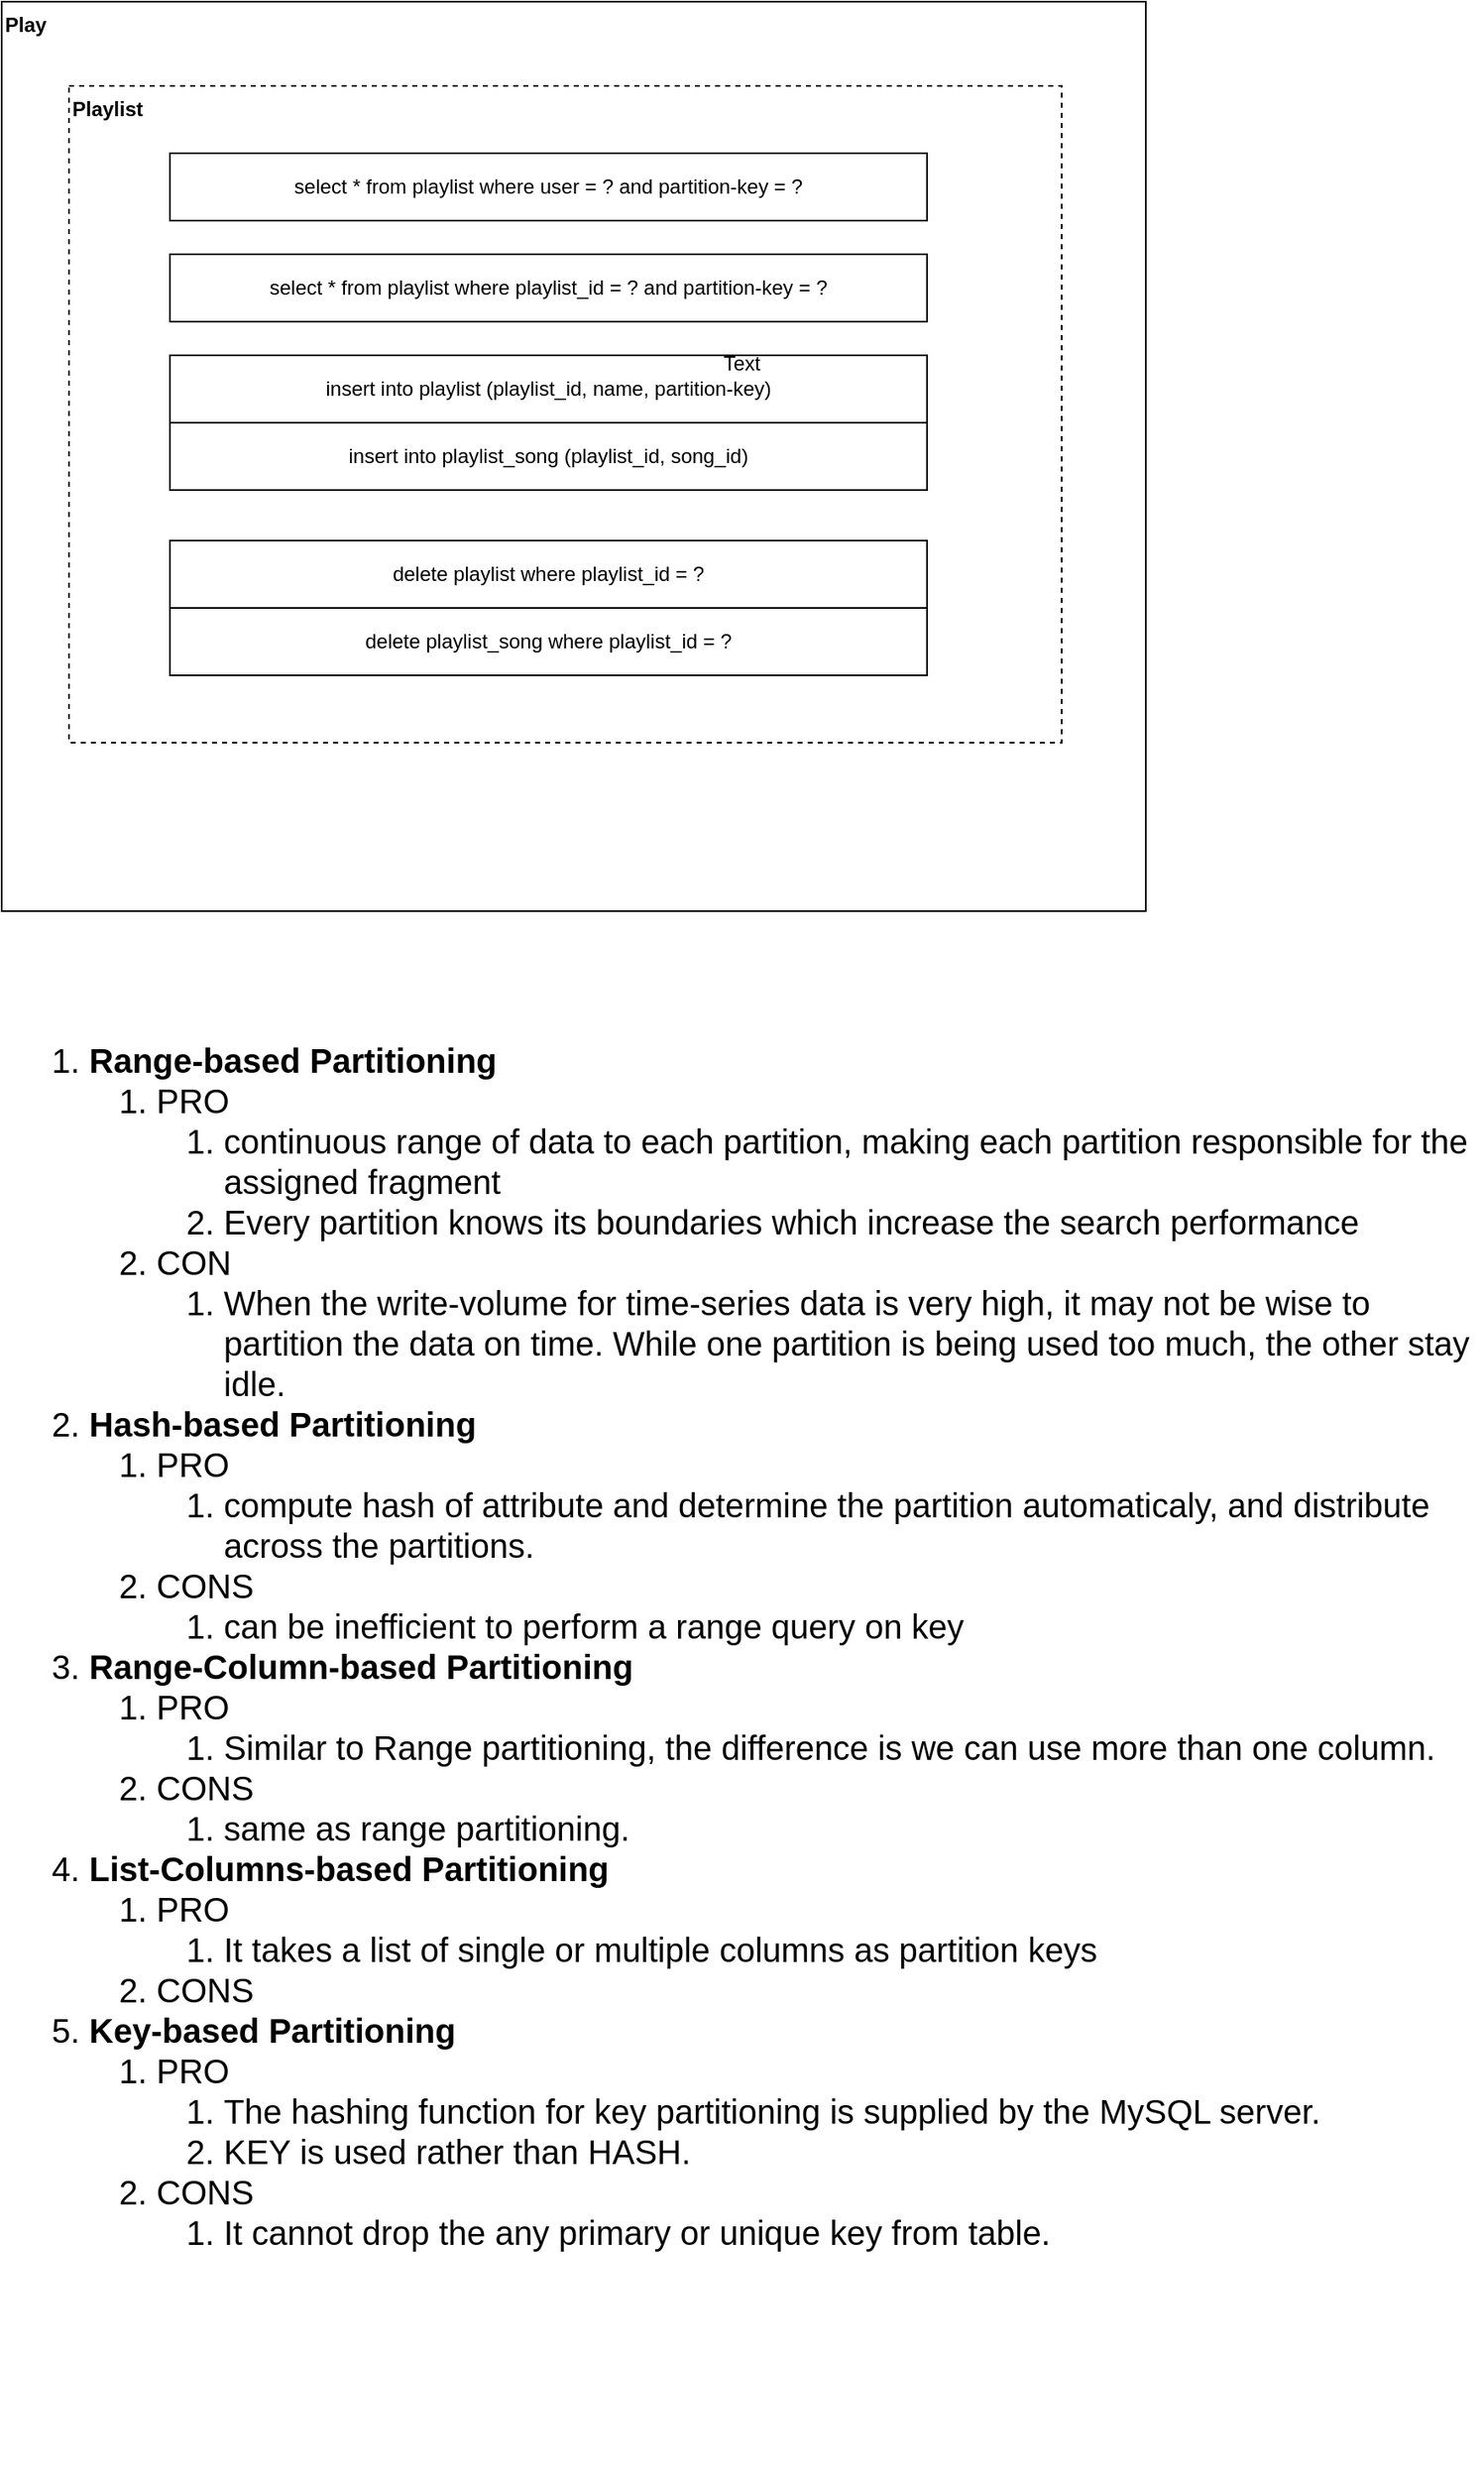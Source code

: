 <mxfile version="22.1.22" type="embed">
  <diagram name="Page-1" id="c4acf3e9-155e-7222-9cf6-157b1a14988f">
    <mxGraphModel dx="1288" dy="1612" grid="1" gridSize="10" guides="1" tooltips="1" connect="1" arrows="1" fold="1" page="0" pageScale="1" pageWidth="850" pageHeight="1100" background="none" math="0" shadow="0">
      <root>
        <mxCell id="0" />
        <mxCell id="1" parent="0" />
        <mxCell id="J_87TDdWaZLhvV1NkpfK-1" value="Play" style="rounded=0;whiteSpace=wrap;html=1;align=left;verticalAlign=top;fontStyle=1" parent="1" vertex="1">
          <mxGeometry x="-10" y="-800" width="680" height="540" as="geometry" />
        </mxCell>
        <mxCell id="NxVjPYoNFYyn3bsQmdru-5" value="Playlist" style="rounded=0;whiteSpace=wrap;html=1;align=left;verticalAlign=top;dashed=1;fontStyle=1" parent="1" vertex="1">
          <mxGeometry x="30" y="-750" width="590" height="390" as="geometry" />
        </mxCell>
        <mxCell id="NxVjPYoNFYyn3bsQmdru-6" value="select * from playlist where user = ? and partition-key = ?" style="rounded=0;whiteSpace=wrap;html=1;" parent="1" vertex="1">
          <mxGeometry x="90" y="-710" width="450" height="40" as="geometry" />
        </mxCell>
        <mxCell id="NxVjPYoNFYyn3bsQmdru-7" value="select * from playlist where playlist_id = ? and partition-key = ?" style="rounded=0;whiteSpace=wrap;html=1;" parent="1" vertex="1">
          <mxGeometry x="90" y="-650" width="450" height="40" as="geometry" />
        </mxCell>
        <mxCell id="sFGH5UeLvlSR75vzRJCh-1" value="insert into playlist (playlist_id, name, partition-key)" style="rounded=0;whiteSpace=wrap;html=1;" parent="1" vertex="1">
          <mxGeometry x="90" y="-590" width="450" height="40" as="geometry" />
        </mxCell>
        <mxCell id="sFGH5UeLvlSR75vzRJCh-2" value="delete playlist where playlist_id = ?" style="rounded=0;whiteSpace=wrap;html=1;" parent="1" vertex="1">
          <mxGeometry x="90" y="-480" width="450" height="40" as="geometry" />
        </mxCell>
        <mxCell id="sFGH5UeLvlSR75vzRJCh-3" value="insert into playlist_song (playlist_id, song_id)" style="rounded=0;whiteSpace=wrap;html=1;" parent="1" vertex="1">
          <mxGeometry x="90" y="-550" width="450" height="40" as="geometry" />
        </mxCell>
        <mxCell id="sFGH5UeLvlSR75vzRJCh-4" value="delete playlist_song where playlist_id = ?" style="rounded=0;whiteSpace=wrap;html=1;" parent="1" vertex="1">
          <mxGeometry x="90" y="-440" width="450" height="40" as="geometry" />
        </mxCell>
        <mxCell id="Yj5QapoX9JcFzfpiWEdy-1" value="&lt;ol style=&quot;font-size: 20px;&quot;&gt;&lt;li style=&quot;font-size: 20px;&quot;&gt;&lt;b&gt;Range-based Partitioning&lt;/b&gt;&lt;/li&gt;&lt;ol style=&quot;font-size: 20px;&quot;&gt;&lt;li style=&quot;font-size: 20px;&quot;&gt;PRO&lt;/li&gt;&lt;ol style=&quot;font-size: 20px;&quot;&gt;&lt;li style=&quot;font-size: 20px;&quot;&gt;continuous range of data to each partition, making each partition responsible for the assigned fragment&lt;/li&gt;&lt;li style=&quot;font-size: 20px;&quot;&gt;Every partition knows its boundaries which increase the search performance&lt;/li&gt;&lt;/ol&gt;&lt;li style=&quot;font-size: 20px;&quot;&gt;CON&lt;/li&gt;&lt;ol style=&quot;font-size: 20px;&quot;&gt;&lt;li style=&quot;font-size: 20px;&quot;&gt;When the write-volume for time-series data is very high, it may not be wise to partition the data on time. While one partition is being used too much, the other stay idle.&lt;br style=&quot;font-size: 20px;&quot;&gt;&lt;/li&gt;&lt;/ol&gt;&lt;/ol&gt;&lt;li style=&quot;font-size: 20px;&quot;&gt;&lt;b&gt;Hash-based Partitioning &lt;/b&gt;&lt;br style=&quot;font-size: 20px;&quot;&gt;&lt;/li&gt;&lt;ol style=&quot;font-size: 20px;&quot;&gt;&lt;li style=&quot;font-size: 20px;&quot;&gt;PRO&lt;/li&gt;&lt;ol style=&quot;font-size: 20px;&quot;&gt;&lt;li style=&quot;font-size: 20px;&quot;&gt;compute hash of attribute and determine the partition automaticaly, and distribute across the partitions.&lt;br style=&quot;font-size: 20px;&quot;&gt;&lt;/li&gt;&lt;/ol&gt;&lt;li style=&quot;font-size: 20px;&quot;&gt;CONS&lt;/li&gt;&lt;ol style=&quot;font-size: 20px;&quot;&gt;&lt;li style=&quot;font-size: 20px;&quot;&gt;can be inefficient to perform a range query on key&lt;/li&gt;&lt;/ol&gt;&lt;/ol&gt;&lt;li style=&quot;font-size: 20px;&quot;&gt;&lt;b&gt;Range-Column-based Partitioning&lt;/b&gt;&lt;/li&gt;&lt;ol style=&quot;font-size: 20px;&quot;&gt;&lt;li style=&quot;font-size: 20px;&quot;&gt;PRO&lt;/li&gt;&lt;ol style=&quot;font-size: 20px;&quot;&gt;&lt;li style=&quot;font-size: 20px;&quot;&gt;Similar to Range partitioning, the difference is we can use more than one column.&lt;/li&gt;&lt;/ol&gt;&lt;li style=&quot;font-size: 20px;&quot;&gt;CONS&lt;/li&gt;&lt;ol&gt;&lt;li style=&quot;font-size: 20px;&quot;&gt;same as range partitioning.&lt;/li&gt;&lt;/ol&gt;&lt;/ol&gt;&lt;li style=&quot;font-size: 20px;&quot;&gt;&lt;b&gt;List-Columns-based Partitioning&lt;/b&gt;&lt;/li&gt;&lt;ol&gt;&lt;li style=&quot;font-size: 20px;&quot;&gt;PRO&lt;/li&gt;&lt;ol&gt;&lt;li style=&quot;font-size: 20px;&quot;&gt;It takes a list of single or multiple columns as partition keys&lt;br&gt;&lt;/li&gt;&lt;/ol&gt;&lt;li style=&quot;font-size: 20px;&quot;&gt;CONS&lt;/li&gt;&lt;/ol&gt;&lt;li style=&quot;font-size: 20px;&quot;&gt;&lt;b&gt;Key-based Partitioning&lt;/b&gt;&lt;/li&gt;&lt;ol&gt;&lt;li style=&quot;font-size: 20px;&quot;&gt;PRO&lt;/li&gt;&lt;ol&gt;&lt;li style=&quot;font-size: 20px;&quot;&gt;The hashing function for key partitioning is supplied by the MySQL server.&lt;/li&gt;&lt;li style=&quot;font-size: 20px;&quot;&gt;KEY is used rather than HASH.&lt;br&gt;&lt;/li&gt;&lt;/ol&gt;&lt;li style=&quot;font-size: 20px;&quot;&gt;CONS&lt;/li&gt;&lt;ol&gt;&lt;li style=&quot;font-size: 20px;&quot;&gt;It cannot drop the any primary or unique key from table.&lt;br&gt;&lt;/li&gt;&lt;/ol&gt;&lt;/ol&gt;&lt;/ol&gt;&lt;div&gt;&lt;br&gt;&lt;/div&gt;&lt;div&gt;&lt;br&gt;&lt;/div&gt;" style="text;html=1;strokeColor=none;fillColor=none;align=left;verticalAlign=top;whiteSpace=wrap;rounded=0;fontSize=20;" parent="1" vertex="1">
          <mxGeometry y="-210" width="870" height="880" as="geometry" />
        </mxCell>
        <mxCell id="2" value="Text" style="text;strokeColor=none;align=center;fillColor=none;html=1;verticalAlign=middle;whiteSpace=wrap;rounded=0;" vertex="1" parent="1">
          <mxGeometry x="400" y="-600" width="60" height="30" as="geometry" />
        </mxCell>
      </root>
    </mxGraphModel>
  </diagram>
</mxfile>
